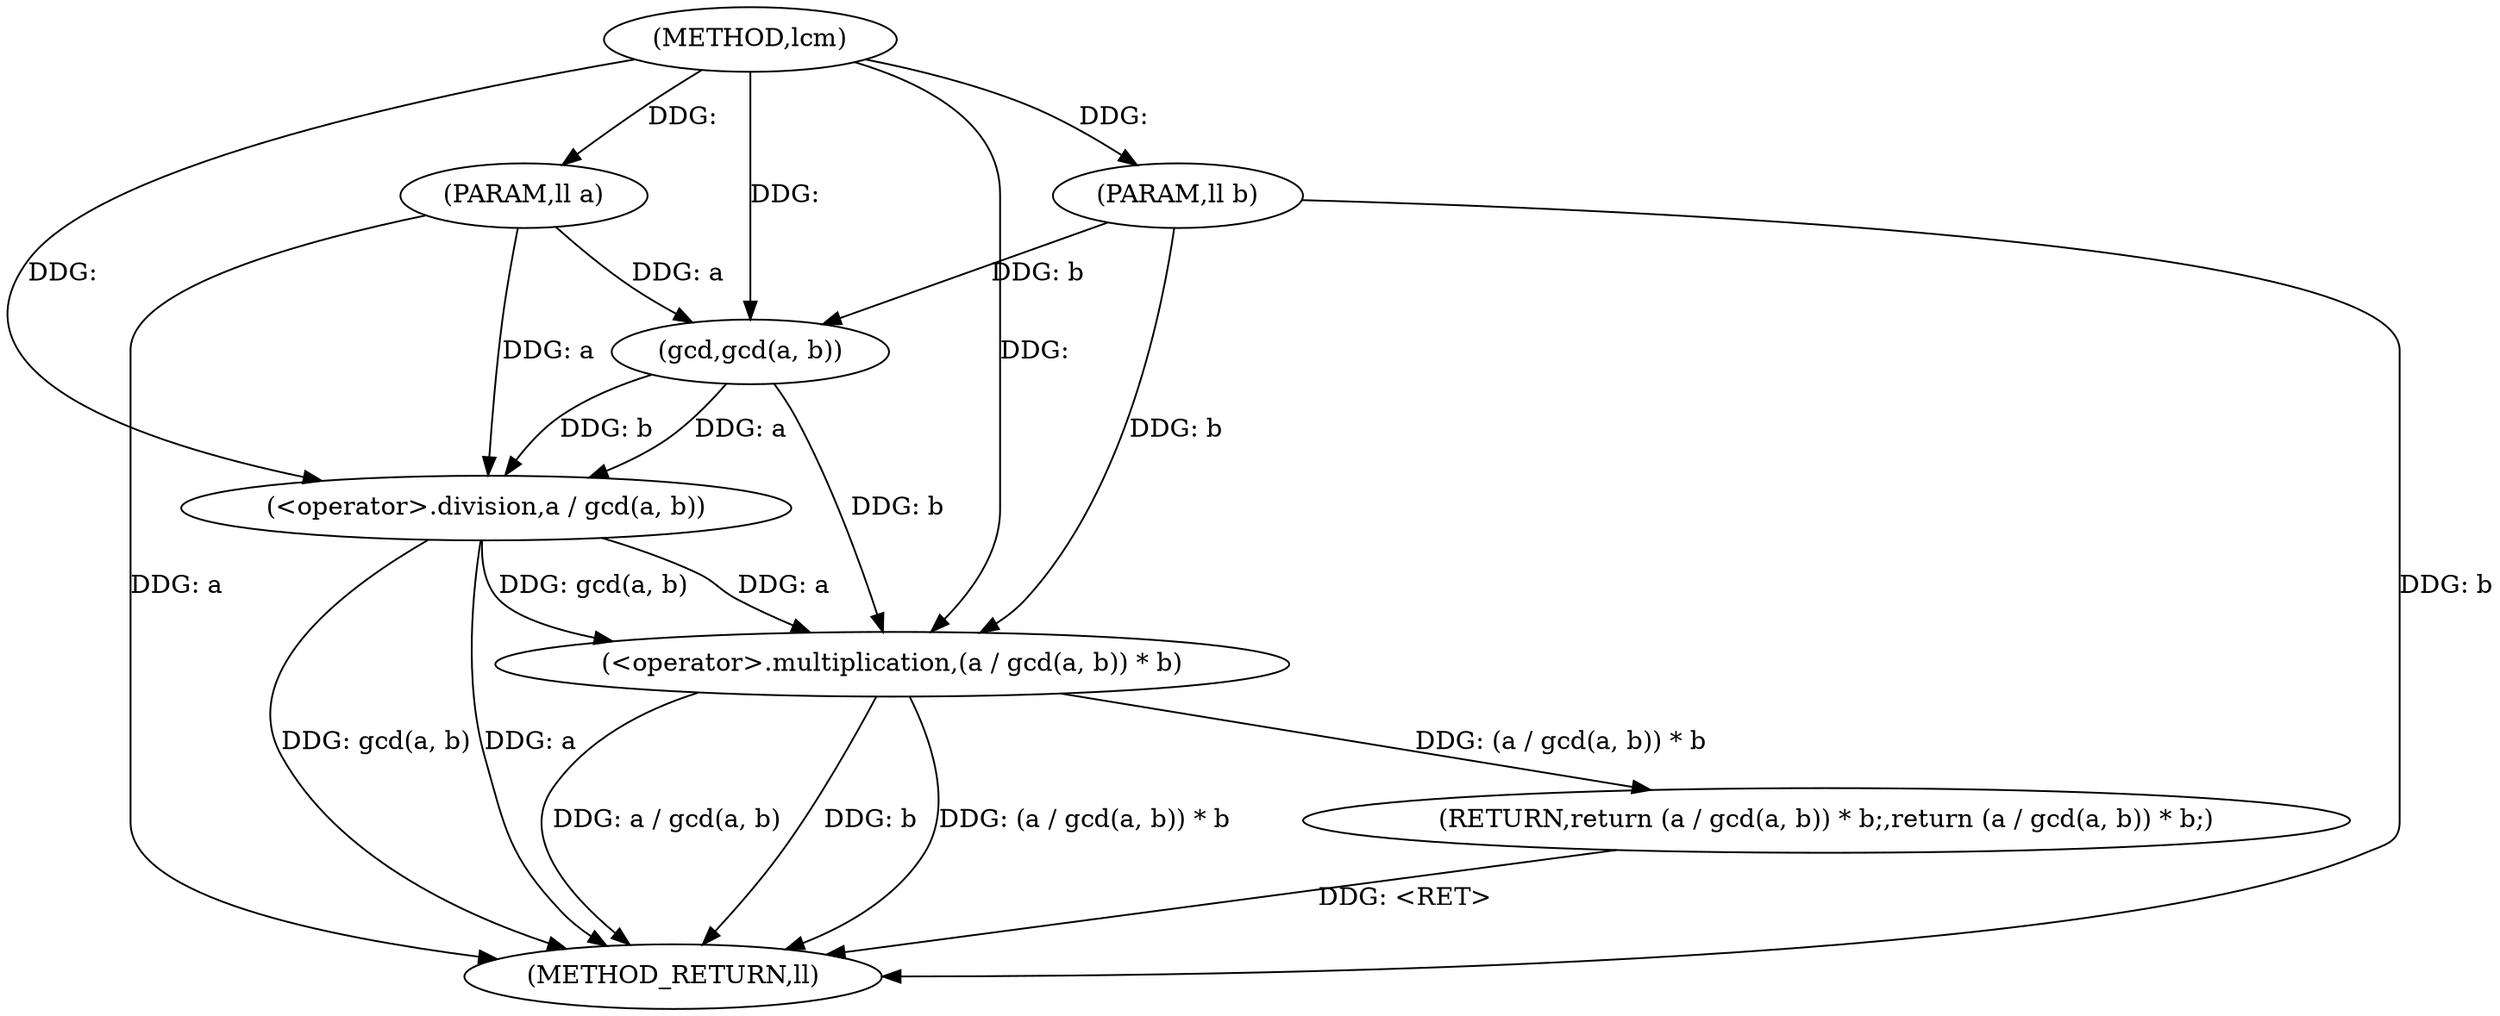 digraph "lcm" {  
"1000158" [label = "(METHOD,lcm)" ]
"1000170" [label = "(METHOD_RETURN,ll)" ]
"1000159" [label = "(PARAM,ll a)" ]
"1000160" [label = "(PARAM,ll b)" ]
"1000162" [label = "(RETURN,return (a / gcd(a, b)) * b;,return (a / gcd(a, b)) * b;)" ]
"1000163" [label = "(<operator>.multiplication,(a / gcd(a, b)) * b)" ]
"1000164" [label = "(<operator>.division,a / gcd(a, b))" ]
"1000166" [label = "(gcd,gcd(a, b))" ]
  "1000162" -> "1000170"  [ label = "DDG: <RET>"] 
  "1000159" -> "1000170"  [ label = "DDG: a"] 
  "1000160" -> "1000170"  [ label = "DDG: b"] 
  "1000164" -> "1000170"  [ label = "DDG: a"] 
  "1000164" -> "1000170"  [ label = "DDG: gcd(a, b)"] 
  "1000163" -> "1000170"  [ label = "DDG: a / gcd(a, b)"] 
  "1000163" -> "1000170"  [ label = "DDG: b"] 
  "1000163" -> "1000170"  [ label = "DDG: (a / gcd(a, b)) * b"] 
  "1000158" -> "1000159"  [ label = "DDG: "] 
  "1000158" -> "1000160"  [ label = "DDG: "] 
  "1000163" -> "1000162"  [ label = "DDG: (a / gcd(a, b)) * b"] 
  "1000164" -> "1000163"  [ label = "DDG: a"] 
  "1000164" -> "1000163"  [ label = "DDG: gcd(a, b)"] 
  "1000166" -> "1000163"  [ label = "DDG: b"] 
  "1000160" -> "1000163"  [ label = "DDG: b"] 
  "1000158" -> "1000163"  [ label = "DDG: "] 
  "1000166" -> "1000164"  [ label = "DDG: a"] 
  "1000159" -> "1000164"  [ label = "DDG: a"] 
  "1000158" -> "1000164"  [ label = "DDG: "] 
  "1000166" -> "1000164"  [ label = "DDG: b"] 
  "1000159" -> "1000166"  [ label = "DDG: a"] 
  "1000158" -> "1000166"  [ label = "DDG: "] 
  "1000160" -> "1000166"  [ label = "DDG: b"] 
}
